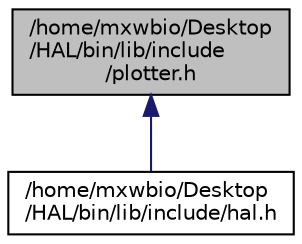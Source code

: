 digraph "/home/mxwbio/Desktop/HAL/bin/lib/include/plotter.h"
{
 // LATEX_PDF_SIZE
  edge [fontname="Helvetica",fontsize="10",labelfontname="Helvetica",labelfontsize="10"];
  node [fontname="Helvetica",fontsize="10",shape=record];
  Node1 [label="/home/mxwbio/Desktop\l/HAL/bin/lib/include\l/plotter.h",height=0.2,width=0.4,color="black", fillcolor="grey75", style="filled", fontcolor="black",tooltip="Header file for the Plotter Class."];
  Node1 -> Node2 [dir="back",color="midnightblue",fontsize="10",style="solid"];
  Node2 [label="/home/mxwbio/Desktop\l/HAL/bin/lib/include/hal.h",height=0.2,width=0.4,color="black", fillcolor="white", style="filled",URL="$hal_8h.html",tooltip="Includes the entire HAL C++ library."];
}
